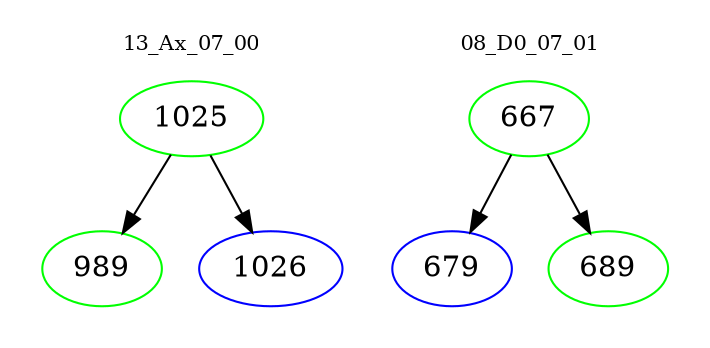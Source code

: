 digraph{
subgraph cluster_0 {
color = white
label = "13_Ax_07_00";
fontsize=10;
T0_1025 [label="1025", color="green"]
T0_1025 -> T0_989 [color="black"]
T0_989 [label="989", color="green"]
T0_1025 -> T0_1026 [color="black"]
T0_1026 [label="1026", color="blue"]
}
subgraph cluster_1 {
color = white
label = "08_D0_07_01";
fontsize=10;
T1_667 [label="667", color="green"]
T1_667 -> T1_679 [color="black"]
T1_679 [label="679", color="blue"]
T1_667 -> T1_689 [color="black"]
T1_689 [label="689", color="green"]
}
}
